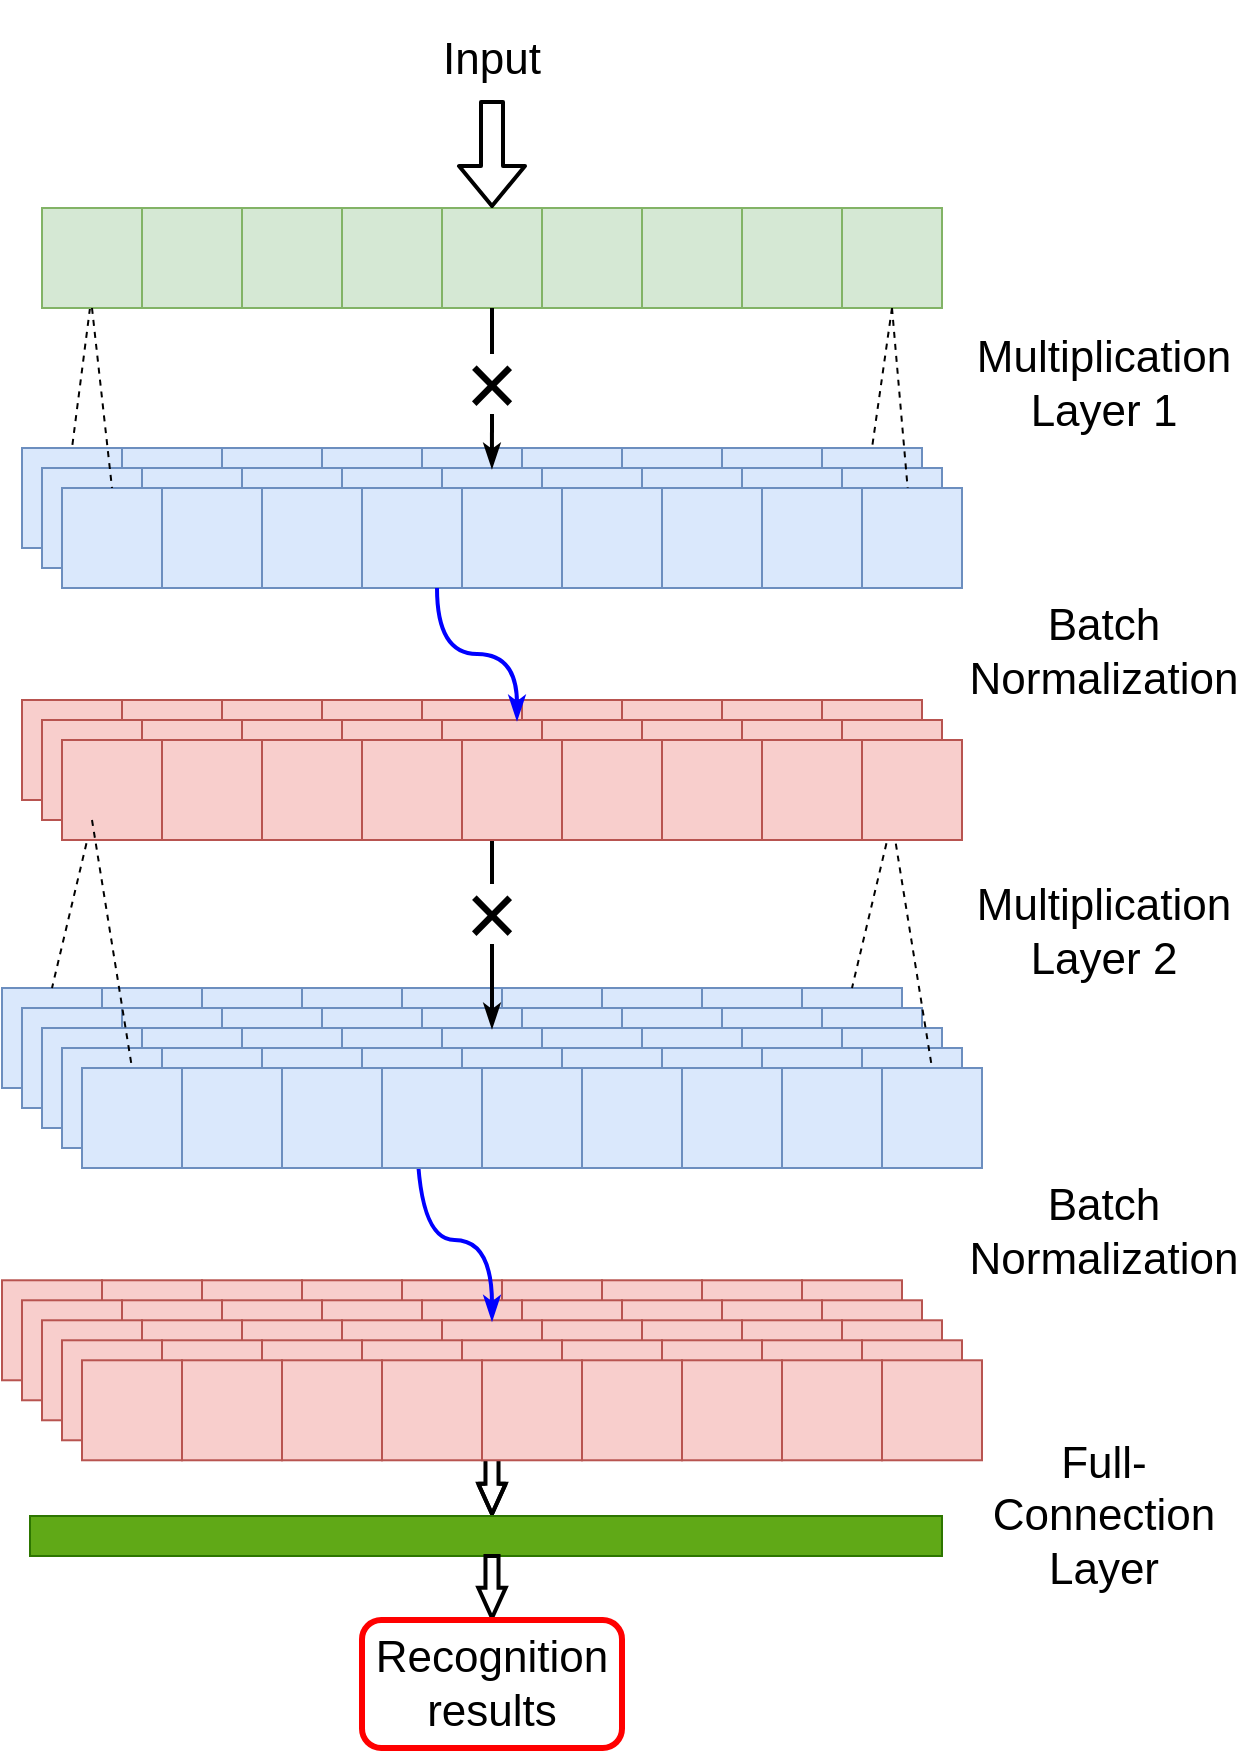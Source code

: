 <mxfile version="10.8.4" type="github"><diagram id="c7hvyxZpMTyw9HyhRXOh" name="Page-1"><mxGraphModel dx="2818" dy="1021" grid="1" gridSize="10" guides="1" tooltips="1" connect="1" arrows="1" fold="1" page="1" pageScale="1" pageWidth="827" pageHeight="1169" background="#FFFFFF" math="0" shadow="0"><root><mxCell id="0"/><mxCell id="1" parent="0"/><mxCell id="ElHOxTtJ9Sg_juSngrBW-137" value="" style="endArrow=none;html=1;fontSize=45;exitX=0.5;exitY=0;exitDx=0;exitDy=0;strokeWidth=2;entryX=0.5;entryY=1;entryDx=0;entryDy=0;" parent="1" source="ElHOxTtJ9Sg_juSngrBW-136" target="ElHOxTtJ9Sg_juSngrBW-229" edge="1"><mxGeometry width="50" height="50" relative="1" as="geometry"><mxPoint x="-764" y="736" as="sourcePoint"/><mxPoint x="-400" y="485" as="targetPoint"/></mxGeometry></mxCell><mxCell id="ElHOxTtJ9Sg_juSngrBW-548" value="" style="rounded=0;whiteSpace=wrap;html=1;fillColor=#dae8fc;strokeColor=#6c8ebf;" parent="1" vertex="1"><mxGeometry x="-624" y="534" width="50" height="50" as="geometry"/></mxCell><mxCell id="ElHOxTtJ9Sg_juSngrBW-549" value="" style="rounded=0;whiteSpace=wrap;html=1;fillColor=#dae8fc;strokeColor=#6c8ebf;" parent="1" vertex="1"><mxGeometry x="-574" y="534" width="50" height="50" as="geometry"/></mxCell><mxCell id="ElHOxTtJ9Sg_juSngrBW-550" value="" style="rounded=0;whiteSpace=wrap;html=1;fillColor=#dae8fc;strokeColor=#6c8ebf;" parent="1" vertex="1"><mxGeometry x="-524" y="534" width="50" height="50" as="geometry"/></mxCell><mxCell id="ElHOxTtJ9Sg_juSngrBW-551" value="" style="rounded=0;whiteSpace=wrap;html=1;fillColor=#dae8fc;strokeColor=#6c8ebf;" parent="1" vertex="1"><mxGeometry x="-474" y="534" width="50" height="50" as="geometry"/></mxCell><mxCell id="ElHOxTtJ9Sg_juSngrBW-552" value="" style="rounded=0;whiteSpace=wrap;html=1;fillColor=#dae8fc;strokeColor=#6c8ebf;" parent="1" vertex="1"><mxGeometry x="-424" y="534" width="50" height="50" as="geometry"/></mxCell><mxCell id="ElHOxTtJ9Sg_juSngrBW-553" value="" style="rounded=0;whiteSpace=wrap;html=1;fillColor=#dae8fc;strokeColor=#6c8ebf;" parent="1" vertex="1"><mxGeometry x="-374" y="534" width="50" height="50" as="geometry"/></mxCell><mxCell id="ElHOxTtJ9Sg_juSngrBW-554" value="" style="rounded=0;whiteSpace=wrap;html=1;fillColor=#dae8fc;strokeColor=#6c8ebf;" parent="1" vertex="1"><mxGeometry x="-324" y="534" width="50" height="50" as="geometry"/></mxCell><mxCell id="ElHOxTtJ9Sg_juSngrBW-555" value="" style="rounded=0;whiteSpace=wrap;html=1;fillColor=#dae8fc;strokeColor=#6c8ebf;" parent="1" vertex="1"><mxGeometry x="-274" y="534" width="50" height="50" as="geometry"/></mxCell><mxCell id="ElHOxTtJ9Sg_juSngrBW-556" value="" style="rounded=0;whiteSpace=wrap;html=1;fillColor=#dae8fc;strokeColor=#6c8ebf;" parent="1" vertex="1"><mxGeometry x="-224" y="534" width="50" height="50" as="geometry"/></mxCell><mxCell id="ElHOxTtJ9Sg_juSngrBW-255" style="edgeStyle=none;rounded=0;orthogonalLoop=1;jettySize=auto;html=1;exitX=0.5;exitY=1;exitDx=0;exitDy=0;entryX=0.5;entryY=0;entryDx=0;entryDy=0;endArrow=none;endFill=0;strokeWidth=1;fontSize=45;dashed=1;" parent="1" source="ElHOxTtJ9Sg_juSngrBW-233" target="ElHOxTtJ9Sg_juSngrBW-556" edge="1"><mxGeometry relative="1" as="geometry"><mxPoint x="-163.833" y="480.667" as="sourcePoint"/><mxPoint x="-183.833" y="605.667" as="targetPoint"/></mxGeometry></mxCell><mxCell id="ElHOxTtJ9Sg_juSngrBW-253" style="edgeStyle=none;rounded=0;orthogonalLoop=1;jettySize=auto;html=1;exitX=0.5;exitY=1;exitDx=0;exitDy=0;endArrow=none;endFill=0;strokeWidth=1;fontSize=45;dashed=1;entryX=0.5;entryY=0;entryDx=0;entryDy=0;" parent="1" source="ElHOxTtJ9Sg_juSngrBW-225" target="ElHOxTtJ9Sg_juSngrBW-548" edge="1"><mxGeometry relative="1" as="geometry"><mxPoint x="-728.69" y="450.034" as="sourcePoint"/><mxPoint x="-748.69" y="534.172" as="targetPoint"/></mxGeometry></mxCell><mxCell id="ElHOxTtJ9Sg_juSngrBW-71" style="edgeStyle=none;rounded=0;orthogonalLoop=1;jettySize=auto;html=1;dashed=1;endArrow=none;endFill=0;strokeWidth=1;fontSize=45;entryX=0.5;entryY=0;entryDx=0;entryDy=0;" parent="1" target="ElHOxTtJ9Sg_juSngrBW-16" edge="1"><mxGeometry relative="1" as="geometry"><mxPoint x="-580" y="194" as="sourcePoint"/></mxGeometry></mxCell><mxCell id="ElHOxTtJ9Sg_juSngrBW-4" value="" style="rounded=0;whiteSpace=wrap;html=1;fillColor=#d5e8d4;strokeColor=#82b366;" parent="1" vertex="1"><mxGeometry x="-604" y="144" width="50" height="50" as="geometry"/></mxCell><mxCell id="ElHOxTtJ9Sg_juSngrBW-5" value="" style="rounded=0;whiteSpace=wrap;html=1;fillColor=#d5e8d4;strokeColor=#82b366;" parent="1" vertex="1"><mxGeometry x="-554" y="144" width="50" height="50" as="geometry"/></mxCell><mxCell id="ElHOxTtJ9Sg_juSngrBW-6" value="" style="rounded=0;whiteSpace=wrap;html=1;fillColor=#d5e8d4;strokeColor=#82b366;" parent="1" vertex="1"><mxGeometry x="-504" y="144" width="50" height="50" as="geometry"/></mxCell><mxCell id="ElHOxTtJ9Sg_juSngrBW-7" value="" style="rounded=0;whiteSpace=wrap;html=1;fillColor=#d5e8d4;strokeColor=#82b366;" parent="1" vertex="1"><mxGeometry x="-454" y="144" width="50" height="50" as="geometry"/></mxCell><mxCell id="ElHOxTtJ9Sg_juSngrBW-8" value="" style="rounded=0;whiteSpace=wrap;html=1;fillColor=#d5e8d4;strokeColor=#82b366;" parent="1" vertex="1"><mxGeometry x="-404" y="144" width="50" height="50" as="geometry"/></mxCell><mxCell id="ElHOxTtJ9Sg_juSngrBW-9" value="" style="rounded=0;whiteSpace=wrap;html=1;fillColor=#d5e8d4;strokeColor=#82b366;" parent="1" vertex="1"><mxGeometry x="-354" y="144" width="50" height="50" as="geometry"/></mxCell><mxCell id="ElHOxTtJ9Sg_juSngrBW-10" value="" style="rounded=0;whiteSpace=wrap;html=1;fillColor=#d5e8d4;strokeColor=#82b366;" parent="1" vertex="1"><mxGeometry x="-304" y="144" width="50" height="50" as="geometry"/></mxCell><mxCell id="ElHOxTtJ9Sg_juSngrBW-11" value="" style="rounded=0;whiteSpace=wrap;html=1;fillColor=#d5e8d4;strokeColor=#82b366;" parent="1" vertex="1"><mxGeometry x="-254" y="144" width="50" height="50" as="geometry"/></mxCell><mxCell id="ElHOxTtJ9Sg_juSngrBW-73" style="edgeStyle=none;rounded=0;orthogonalLoop=1;jettySize=auto;html=1;exitX=0.5;exitY=1;exitDx=0;exitDy=0;entryX=0.5;entryY=0;entryDx=0;entryDy=0;dashed=1;endArrow=none;endFill=0;strokeWidth=1;fontSize=45;" parent="1" source="ElHOxTtJ9Sg_juSngrBW-12" target="ElHOxTtJ9Sg_juSngrBW-24" edge="1"><mxGeometry relative="1" as="geometry"/></mxCell><mxCell id="ElHOxTtJ9Sg_juSngrBW-12" value="" style="rounded=0;whiteSpace=wrap;html=1;fillColor=#d5e8d4;strokeColor=#82b366;" parent="1" vertex="1"><mxGeometry x="-204" y="144" width="50" height="50" as="geometry"/></mxCell><mxCell id="ElHOxTtJ9Sg_juSngrBW-16" value="" style="rounded=0;whiteSpace=wrap;html=1;fillColor=#dae8fc;strokeColor=#6c8ebf;" parent="1" vertex="1"><mxGeometry x="-614" y="264" width="50" height="50" as="geometry"/></mxCell><mxCell id="ElHOxTtJ9Sg_juSngrBW-17" value="" style="rounded=0;whiteSpace=wrap;html=1;fillColor=#dae8fc;strokeColor=#6c8ebf;" parent="1" vertex="1"><mxGeometry x="-564" y="264" width="50" height="50" as="geometry"/></mxCell><mxCell id="ElHOxTtJ9Sg_juSngrBW-18" value="" style="rounded=0;whiteSpace=wrap;html=1;fillColor=#dae8fc;strokeColor=#6c8ebf;" parent="1" vertex="1"><mxGeometry x="-514" y="264" width="50" height="50" as="geometry"/></mxCell><mxCell id="ElHOxTtJ9Sg_juSngrBW-19" value="" style="rounded=0;whiteSpace=wrap;html=1;fillColor=#dae8fc;strokeColor=#6c8ebf;" parent="1" vertex="1"><mxGeometry x="-464" y="264" width="50" height="50" as="geometry"/></mxCell><mxCell id="ElHOxTtJ9Sg_juSngrBW-20" value="" style="rounded=0;whiteSpace=wrap;html=1;fillColor=#dae8fc;strokeColor=#6c8ebf;" parent="1" vertex="1"><mxGeometry x="-414" y="264" width="50" height="50" as="geometry"/></mxCell><mxCell id="ElHOxTtJ9Sg_juSngrBW-21" value="" style="rounded=0;whiteSpace=wrap;html=1;fillColor=#dae8fc;strokeColor=#6c8ebf;" parent="1" vertex="1"><mxGeometry x="-364" y="264" width="50" height="50" as="geometry"/></mxCell><mxCell id="ElHOxTtJ9Sg_juSngrBW-22" value="" style="rounded=0;whiteSpace=wrap;html=1;fillColor=#dae8fc;strokeColor=#6c8ebf;" parent="1" vertex="1"><mxGeometry x="-314" y="264" width="50" height="50" as="geometry"/></mxCell><mxCell id="ElHOxTtJ9Sg_juSngrBW-23" value="" style="rounded=0;whiteSpace=wrap;html=1;fillColor=#dae8fc;strokeColor=#6c8ebf;" parent="1" vertex="1"><mxGeometry x="-264" y="264" width="50" height="50" as="geometry"/></mxCell><mxCell id="ElHOxTtJ9Sg_juSngrBW-24" value="" style="rounded=0;whiteSpace=wrap;html=1;fillColor=#dae8fc;strokeColor=#6c8ebf;" parent="1" vertex="1"><mxGeometry x="-214" y="264" width="50" height="50" as="geometry"/></mxCell><mxCell id="ElHOxTtJ9Sg_juSngrBW-28" value="" style="rounded=0;whiteSpace=wrap;html=1;fillColor=#dae8fc;strokeColor=#6c8ebf;" parent="1" vertex="1"><mxGeometry x="-604" y="274" width="50" height="50" as="geometry"/></mxCell><mxCell id="ElHOxTtJ9Sg_juSngrBW-29" value="" style="rounded=0;whiteSpace=wrap;html=1;fillColor=#dae8fc;strokeColor=#6c8ebf;" parent="1" vertex="1"><mxGeometry x="-554" y="274" width="50" height="50" as="geometry"/></mxCell><mxCell id="ElHOxTtJ9Sg_juSngrBW-30" value="" style="rounded=0;whiteSpace=wrap;html=1;fillColor=#dae8fc;strokeColor=#6c8ebf;" parent="1" vertex="1"><mxGeometry x="-504" y="274" width="50" height="50" as="geometry"/></mxCell><mxCell id="ElHOxTtJ9Sg_juSngrBW-31" value="" style="rounded=0;whiteSpace=wrap;html=1;fillColor=#dae8fc;strokeColor=#6c8ebf;" parent="1" vertex="1"><mxGeometry x="-454" y="274" width="50" height="50" as="geometry"/></mxCell><mxCell id="ElHOxTtJ9Sg_juSngrBW-32" value="" style="rounded=0;whiteSpace=wrap;html=1;fillColor=#dae8fc;strokeColor=#6c8ebf;" parent="1" vertex="1"><mxGeometry x="-404" y="274" width="50" height="50" as="geometry"/></mxCell><mxCell id="ElHOxTtJ9Sg_juSngrBW-33" value="" style="rounded=0;whiteSpace=wrap;html=1;fillColor=#dae8fc;strokeColor=#6c8ebf;" parent="1" vertex="1"><mxGeometry x="-354" y="274" width="50" height="50" as="geometry"/></mxCell><mxCell id="ElHOxTtJ9Sg_juSngrBW-34" value="" style="rounded=0;whiteSpace=wrap;html=1;fillColor=#dae8fc;strokeColor=#6c8ebf;" parent="1" vertex="1"><mxGeometry x="-304" y="274" width="50" height="50" as="geometry"/></mxCell><mxCell id="ElHOxTtJ9Sg_juSngrBW-35" value="" style="rounded=0;whiteSpace=wrap;html=1;fillColor=#dae8fc;strokeColor=#6c8ebf;" parent="1" vertex="1"><mxGeometry x="-254" y="274" width="50" height="50" as="geometry"/></mxCell><mxCell id="ElHOxTtJ9Sg_juSngrBW-36" value="" style="rounded=0;whiteSpace=wrap;html=1;fillColor=#dae8fc;strokeColor=#6c8ebf;" parent="1" vertex="1"><mxGeometry x="-204" y="274" width="50" height="50" as="geometry"/></mxCell><mxCell id="ElHOxTtJ9Sg_juSngrBW-40" value="" style="rounded=0;whiteSpace=wrap;html=1;fillColor=#dae8fc;strokeColor=#6c8ebf;" parent="1" vertex="1"><mxGeometry x="-594" y="284" width="50" height="50" as="geometry"/></mxCell><mxCell id="ElHOxTtJ9Sg_juSngrBW-41" value="" style="rounded=0;whiteSpace=wrap;html=1;fillColor=#dae8fc;strokeColor=#6c8ebf;" parent="1" vertex="1"><mxGeometry x="-544" y="284" width="50" height="50" as="geometry"/></mxCell><mxCell id="ElHOxTtJ9Sg_juSngrBW-42" value="" style="rounded=0;whiteSpace=wrap;html=1;fillColor=#dae8fc;strokeColor=#6c8ebf;" parent="1" vertex="1"><mxGeometry x="-494" y="284" width="50" height="50" as="geometry"/></mxCell><mxCell id="ElHOxTtJ9Sg_juSngrBW-43" value="" style="rounded=0;whiteSpace=wrap;html=1;fillColor=#dae8fc;strokeColor=#6c8ebf;" parent="1" vertex="1"><mxGeometry x="-444" y="284" width="50" height="50" as="geometry"/></mxCell><mxCell id="ElHOxTtJ9Sg_juSngrBW-44" value="" style="rounded=0;whiteSpace=wrap;html=1;fillColor=#dae8fc;strokeColor=#6c8ebf;" parent="1" vertex="1"><mxGeometry x="-394" y="284" width="50" height="50" as="geometry"/></mxCell><mxCell id="ElHOxTtJ9Sg_juSngrBW-45" value="" style="rounded=0;whiteSpace=wrap;html=1;fillColor=#dae8fc;strokeColor=#6c8ebf;" parent="1" vertex="1"><mxGeometry x="-344" y="284" width="50" height="50" as="geometry"/></mxCell><mxCell id="ElHOxTtJ9Sg_juSngrBW-46" value="" style="rounded=0;whiteSpace=wrap;html=1;fillColor=#dae8fc;strokeColor=#6c8ebf;" parent="1" vertex="1"><mxGeometry x="-294" y="284" width="50" height="50" as="geometry"/></mxCell><mxCell id="ElHOxTtJ9Sg_juSngrBW-47" value="" style="rounded=0;whiteSpace=wrap;html=1;fillColor=#dae8fc;strokeColor=#6c8ebf;" parent="1" vertex="1"><mxGeometry x="-244" y="284" width="50" height="50" as="geometry"/></mxCell><mxCell id="ElHOxTtJ9Sg_juSngrBW-48" value="" style="rounded=0;whiteSpace=wrap;html=1;fillColor=#dae8fc;strokeColor=#6c8ebf;" parent="1" vertex="1"><mxGeometry x="-194" y="284" width="50" height="50" as="geometry"/></mxCell><mxCell id="ElHOxTtJ9Sg_juSngrBW-69" style="edgeStyle=none;rounded=0;orthogonalLoop=1;jettySize=auto;html=1;exitX=0.5;exitY=1;exitDx=0;exitDy=0;entryX=0.5;entryY=0;entryDx=0;entryDy=0;fontSize=45;endArrow=classicThin;endFill=1;strokeWidth=2;" parent="1" source="ElHOxTtJ9Sg_juSngrBW-49" edge="1"><mxGeometry relative="1" as="geometry"><mxPoint x="-379.034" y="273.897" as="targetPoint"/></mxGeometry></mxCell><mxCell id="ElHOxTtJ9Sg_juSngrBW-49" value="×" style="rounded=0;whiteSpace=wrap;html=1;textDirection=ltr;labelPosition=center;verticalLabelPosition=middle;align=center;verticalAlign=middle;fontSize=45;strokeColor=none;" parent="1" vertex="1"><mxGeometry x="-394" y="217" width="30" height="30" as="geometry"/></mxCell><mxCell id="ElHOxTtJ9Sg_juSngrBW-67" value="" style="endArrow=none;html=1;fontSize=45;entryX=0.5;entryY=1;entryDx=0;entryDy=0;exitX=0.5;exitY=0;exitDx=0;exitDy=0;strokeWidth=2;" parent="1" source="ElHOxTtJ9Sg_juSngrBW-49" target="ElHOxTtJ9Sg_juSngrBW-8" edge="1"><mxGeometry width="50" height="50" relative="1" as="geometry"><mxPoint x="-764" y="444" as="sourcePoint"/><mxPoint x="-714" y="394" as="targetPoint"/></mxGeometry></mxCell><mxCell id="ElHOxTtJ9Sg_juSngrBW-70" style="edgeStyle=none;rounded=0;orthogonalLoop=1;jettySize=auto;html=1;exitX=0.5;exitY=1;exitDx=0;exitDy=0;entryX=0.5;entryY=0;entryDx=0;entryDy=0;endArrow=none;endFill=0;strokeWidth=1;fontSize=45;dashed=1;" parent="1" source="ElHOxTtJ9Sg_juSngrBW-4" target="ElHOxTtJ9Sg_juSngrBW-40" edge="1"><mxGeometry relative="1" as="geometry"><mxPoint x="-729" y="194" as="sourcePoint"/></mxGeometry></mxCell><mxCell id="ElHOxTtJ9Sg_juSngrBW-72" style="edgeStyle=none;rounded=0;orthogonalLoop=1;jettySize=auto;html=1;exitX=0.5;exitY=1;exitDx=0;exitDy=0;dashed=1;endArrow=none;endFill=0;strokeWidth=1;fontSize=45;" parent="1" source="ElHOxTtJ9Sg_juSngrBW-12" target="ElHOxTtJ9Sg_juSngrBW-48" edge="1"><mxGeometry relative="1" as="geometry"/></mxCell><mxCell id="ElHOxTtJ9Sg_juSngrBW-136" value="×" style="rounded=0;whiteSpace=wrap;html=1;textDirection=ltr;labelPosition=center;verticalLabelPosition=middle;align=center;verticalAlign=middle;fontSize=45;strokeColor=none;" parent="1" vertex="1"><mxGeometry x="-394" y="482" width="30" height="30" as="geometry"/></mxCell><mxCell id="ElHOxTtJ9Sg_juSngrBW-213" value="" style="rounded=0;whiteSpace=wrap;html=1;fillColor=#f8cecc;strokeColor=#b85450;" parent="1" vertex="1"><mxGeometry x="-614" y="390" width="50" height="50" as="geometry"/></mxCell><mxCell id="ElHOxTtJ9Sg_juSngrBW-214" value="" style="rounded=0;whiteSpace=wrap;html=1;fillColor=#f8cecc;strokeColor=#b85450;" parent="1" vertex="1"><mxGeometry x="-564" y="390" width="50" height="50" as="geometry"/></mxCell><mxCell id="ElHOxTtJ9Sg_juSngrBW-215" value="" style="rounded=0;whiteSpace=wrap;html=1;fillColor=#f8cecc;strokeColor=#b85450;" parent="1" vertex="1"><mxGeometry x="-514" y="390" width="50" height="50" as="geometry"/></mxCell><mxCell id="ElHOxTtJ9Sg_juSngrBW-216" value="" style="rounded=0;whiteSpace=wrap;html=1;fillColor=#f8cecc;strokeColor=#b85450;" parent="1" vertex="1"><mxGeometry x="-464" y="390" width="50" height="50" as="geometry"/></mxCell><mxCell id="ElHOxTtJ9Sg_juSngrBW-217" value="" style="rounded=0;whiteSpace=wrap;html=1;fillColor=#f8cecc;strokeColor=#b85450;" parent="1" vertex="1"><mxGeometry x="-414" y="390" width="50" height="50" as="geometry"/></mxCell><mxCell id="ElHOxTtJ9Sg_juSngrBW-218" value="" style="rounded=0;whiteSpace=wrap;html=1;fillColor=#f8cecc;strokeColor=#b85450;" parent="1" vertex="1"><mxGeometry x="-364" y="390" width="50" height="50" as="geometry"/></mxCell><mxCell id="ElHOxTtJ9Sg_juSngrBW-219" value="" style="rounded=0;whiteSpace=wrap;html=1;fillColor=#f8cecc;strokeColor=#b85450;" parent="1" vertex="1"><mxGeometry x="-314" y="390" width="50" height="50" as="geometry"/></mxCell><mxCell id="ElHOxTtJ9Sg_juSngrBW-220" value="" style="rounded=0;whiteSpace=wrap;html=1;fillColor=#f8cecc;strokeColor=#b85450;" parent="1" vertex="1"><mxGeometry x="-264" y="390" width="50" height="50" as="geometry"/></mxCell><mxCell id="ElHOxTtJ9Sg_juSngrBW-221" value="" style="rounded=0;whiteSpace=wrap;html=1;fillColor=#f8cecc;strokeColor=#b85450;" parent="1" vertex="1"><mxGeometry x="-214" y="390" width="50" height="50" as="geometry"/></mxCell><mxCell id="ElHOxTtJ9Sg_juSngrBW-225" value="" style="rounded=0;whiteSpace=wrap;html=1;fillColor=#f8cecc;strokeColor=#b85450;" parent="1" vertex="1"><mxGeometry x="-604" y="400" width="50" height="50" as="geometry"/></mxCell><mxCell id="ElHOxTtJ9Sg_juSngrBW-226" value="" style="rounded=0;whiteSpace=wrap;html=1;fillColor=#f8cecc;strokeColor=#b85450;" parent="1" vertex="1"><mxGeometry x="-554" y="400" width="50" height="50" as="geometry"/></mxCell><mxCell id="ElHOxTtJ9Sg_juSngrBW-227" value="" style="rounded=0;whiteSpace=wrap;html=1;fillColor=#f8cecc;strokeColor=#b85450;" parent="1" vertex="1"><mxGeometry x="-504" y="400" width="50" height="50" as="geometry"/></mxCell><mxCell id="ElHOxTtJ9Sg_juSngrBW-228" value="" style="rounded=0;whiteSpace=wrap;html=1;fillColor=#f8cecc;strokeColor=#b85450;" parent="1" vertex="1"><mxGeometry x="-454" y="400" width="50" height="50" as="geometry"/></mxCell><mxCell id="ElHOxTtJ9Sg_juSngrBW-229" value="" style="rounded=0;whiteSpace=wrap;html=1;fillColor=#f8cecc;strokeColor=#b85450;" parent="1" vertex="1"><mxGeometry x="-404" y="400" width="50" height="50" as="geometry"/></mxCell><mxCell id="ElHOxTtJ9Sg_juSngrBW-230" value="" style="rounded=0;whiteSpace=wrap;html=1;fillColor=#f8cecc;strokeColor=#b85450;" parent="1" vertex="1"><mxGeometry x="-354" y="400" width="50" height="50" as="geometry"/></mxCell><mxCell id="ElHOxTtJ9Sg_juSngrBW-231" value="" style="rounded=0;whiteSpace=wrap;html=1;fillColor=#f8cecc;strokeColor=#b85450;" parent="1" vertex="1"><mxGeometry x="-304" y="400" width="50" height="50" as="geometry"/></mxCell><mxCell id="ElHOxTtJ9Sg_juSngrBW-232" value="" style="rounded=0;whiteSpace=wrap;html=1;fillColor=#f8cecc;strokeColor=#b85450;" parent="1" vertex="1"><mxGeometry x="-254" y="400" width="50" height="50" as="geometry"/></mxCell><mxCell id="ElHOxTtJ9Sg_juSngrBW-233" value="" style="rounded=0;whiteSpace=wrap;html=1;fillColor=#f8cecc;strokeColor=#b85450;" parent="1" vertex="1"><mxGeometry x="-204" y="400" width="50" height="50" as="geometry"/></mxCell><mxCell id="ElHOxTtJ9Sg_juSngrBW-237" value="" style="rounded=0;whiteSpace=wrap;html=1;fillColor=#f8cecc;strokeColor=#b85450;" parent="1" vertex="1"><mxGeometry x="-594" y="410" width="50" height="50" as="geometry"/></mxCell><mxCell id="ElHOxTtJ9Sg_juSngrBW-238" value="" style="rounded=0;whiteSpace=wrap;html=1;fillColor=#f8cecc;strokeColor=#b85450;" parent="1" vertex="1"><mxGeometry x="-544" y="410" width="50" height="50" as="geometry"/></mxCell><mxCell id="ElHOxTtJ9Sg_juSngrBW-239" value="" style="rounded=0;whiteSpace=wrap;html=1;fillColor=#f8cecc;strokeColor=#b85450;" parent="1" vertex="1"><mxGeometry x="-494" y="410" width="50" height="50" as="geometry"/></mxCell><mxCell id="ElHOxTtJ9Sg_juSngrBW-240" value="" style="rounded=0;whiteSpace=wrap;html=1;fillColor=#f8cecc;strokeColor=#b85450;" parent="1" vertex="1"><mxGeometry x="-444" y="410" width="50" height="50" as="geometry"/></mxCell><mxCell id="ElHOxTtJ9Sg_juSngrBW-241" value="" style="rounded=0;whiteSpace=wrap;html=1;fillColor=#f8cecc;strokeColor=#b85450;" parent="1" vertex="1"><mxGeometry x="-394" y="410" width="50" height="50" as="geometry"/></mxCell><mxCell id="ElHOxTtJ9Sg_juSngrBW-242" value="" style="rounded=0;whiteSpace=wrap;html=1;fillColor=#f8cecc;strokeColor=#b85450;" parent="1" vertex="1"><mxGeometry x="-344" y="410" width="50" height="50" as="geometry"/></mxCell><mxCell id="ElHOxTtJ9Sg_juSngrBW-243" value="" style="rounded=0;whiteSpace=wrap;html=1;fillColor=#f8cecc;strokeColor=#b85450;" parent="1" vertex="1"><mxGeometry x="-294" y="410" width="50" height="50" as="geometry"/></mxCell><mxCell id="ElHOxTtJ9Sg_juSngrBW-244" value="" style="rounded=0;whiteSpace=wrap;html=1;fillColor=#f8cecc;strokeColor=#b85450;" parent="1" vertex="1"><mxGeometry x="-244" y="410" width="50" height="50" as="geometry"/></mxCell><mxCell id="ElHOxTtJ9Sg_juSngrBW-256" value="Multiplication Layer 1" style="rounded=0;whiteSpace=wrap;html=1;fontSize=22;align=center;strokeColor=none;fontFamily=Helvetica;rotation=0;" parent="1" vertex="1"><mxGeometry x="-120" y="208" width="94" height="48" as="geometry"/></mxCell><mxCell id="ElHOxTtJ9Sg_juSngrBW-261" value="Batch Normalization&lt;br style=&quot;font-size: 22px;&quot;&gt;" style="rounded=0;whiteSpace=wrap;html=1;fontSize=22;align=center;strokeColor=none;fontFamily=Helvetica;rotation=0;" parent="1" vertex="1"><mxGeometry x="-120" y="342" width="94" height="48" as="geometry"/></mxCell><mxCell id="ElHOxTtJ9Sg_juSngrBW-475" value="" style="rounded=0;whiteSpace=wrap;html=1;fillColor=#dae8fc;strokeColor=#6c8ebf;" parent="1" vertex="1"><mxGeometry x="-614" y="544" width="50" height="50" as="geometry"/></mxCell><mxCell id="ElHOxTtJ9Sg_juSngrBW-476" value="" style="rounded=0;whiteSpace=wrap;html=1;fillColor=#dae8fc;strokeColor=#6c8ebf;" parent="1" vertex="1"><mxGeometry x="-564" y="544" width="50" height="50" as="geometry"/></mxCell><mxCell id="ElHOxTtJ9Sg_juSngrBW-477" value="" style="rounded=0;whiteSpace=wrap;html=1;fillColor=#dae8fc;strokeColor=#6c8ebf;" parent="1" vertex="1"><mxGeometry x="-514" y="544" width="50" height="50" as="geometry"/></mxCell><mxCell id="ElHOxTtJ9Sg_juSngrBW-478" value="" style="rounded=0;whiteSpace=wrap;html=1;fillColor=#dae8fc;strokeColor=#6c8ebf;" parent="1" vertex="1"><mxGeometry x="-464" y="544" width="50" height="50" as="geometry"/></mxCell><mxCell id="ElHOxTtJ9Sg_juSngrBW-479" value="" style="rounded=0;whiteSpace=wrap;html=1;fillColor=#dae8fc;strokeColor=#6c8ebf;" parent="1" vertex="1"><mxGeometry x="-414" y="544" width="50" height="50" as="geometry"/></mxCell><mxCell id="ElHOxTtJ9Sg_juSngrBW-480" value="" style="rounded=0;whiteSpace=wrap;html=1;fillColor=#dae8fc;strokeColor=#6c8ebf;" parent="1" vertex="1"><mxGeometry x="-364" y="544" width="50" height="50" as="geometry"/></mxCell><mxCell id="ElHOxTtJ9Sg_juSngrBW-481" value="" style="rounded=0;whiteSpace=wrap;html=1;fillColor=#dae8fc;strokeColor=#6c8ebf;" parent="1" vertex="1"><mxGeometry x="-314" y="544" width="50" height="50" as="geometry"/></mxCell><mxCell id="ElHOxTtJ9Sg_juSngrBW-482" value="" style="rounded=0;whiteSpace=wrap;html=1;fillColor=#dae8fc;strokeColor=#6c8ebf;" parent="1" vertex="1"><mxGeometry x="-264" y="544" width="50" height="50" as="geometry"/></mxCell><mxCell id="ElHOxTtJ9Sg_juSngrBW-483" value="" style="rounded=0;whiteSpace=wrap;html=1;fillColor=#dae8fc;strokeColor=#6c8ebf;" parent="1" vertex="1"><mxGeometry x="-214" y="544" width="50" height="50" as="geometry"/></mxCell><mxCell id="ElHOxTtJ9Sg_juSngrBW-487" value="" style="rounded=0;whiteSpace=wrap;html=1;fillColor=#dae8fc;strokeColor=#6c8ebf;" parent="1" vertex="1"><mxGeometry x="-604" y="554" width="50" height="50" as="geometry"/></mxCell><mxCell id="ElHOxTtJ9Sg_juSngrBW-488" value="" style="rounded=0;whiteSpace=wrap;html=1;fillColor=#dae8fc;strokeColor=#6c8ebf;" parent="1" vertex="1"><mxGeometry x="-554" y="554" width="50" height="50" as="geometry"/></mxCell><mxCell id="ElHOxTtJ9Sg_juSngrBW-489" value="" style="rounded=0;whiteSpace=wrap;html=1;fillColor=#dae8fc;strokeColor=#6c8ebf;" parent="1" vertex="1"><mxGeometry x="-504" y="554" width="50" height="50" as="geometry"/></mxCell><mxCell id="ElHOxTtJ9Sg_juSngrBW-490" value="" style="rounded=0;whiteSpace=wrap;html=1;fillColor=#dae8fc;strokeColor=#6c8ebf;" parent="1" vertex="1"><mxGeometry x="-454" y="554" width="50" height="50" as="geometry"/></mxCell><mxCell id="ElHOxTtJ9Sg_juSngrBW-491" value="" style="rounded=0;whiteSpace=wrap;html=1;fillColor=#dae8fc;strokeColor=#6c8ebf;" parent="1" vertex="1"><mxGeometry x="-404" y="554" width="50" height="50" as="geometry"/></mxCell><mxCell id="ElHOxTtJ9Sg_juSngrBW-492" value="" style="rounded=0;whiteSpace=wrap;html=1;fillColor=#dae8fc;strokeColor=#6c8ebf;" parent="1" vertex="1"><mxGeometry x="-354" y="554" width="50" height="50" as="geometry"/></mxCell><mxCell id="ElHOxTtJ9Sg_juSngrBW-493" value="" style="rounded=0;whiteSpace=wrap;html=1;fillColor=#dae8fc;strokeColor=#6c8ebf;" parent="1" vertex="1"><mxGeometry x="-304" y="554" width="50" height="50" as="geometry"/></mxCell><mxCell id="ElHOxTtJ9Sg_juSngrBW-494" value="" style="rounded=0;whiteSpace=wrap;html=1;fillColor=#dae8fc;strokeColor=#6c8ebf;" parent="1" vertex="1"><mxGeometry x="-254" y="554" width="50" height="50" as="geometry"/></mxCell><mxCell id="ElHOxTtJ9Sg_juSngrBW-495" value="" style="rounded=0;whiteSpace=wrap;html=1;fillColor=#dae8fc;strokeColor=#6c8ebf;" parent="1" vertex="1"><mxGeometry x="-204" y="554" width="50" height="50" as="geometry"/></mxCell><mxCell id="ElHOxTtJ9Sg_juSngrBW-499" value="" style="rounded=0;whiteSpace=wrap;html=1;fillColor=#dae8fc;strokeColor=#6c8ebf;" parent="1" vertex="1"><mxGeometry x="-594" y="564" width="50" height="50" as="geometry"/></mxCell><mxCell id="ElHOxTtJ9Sg_juSngrBW-500" value="" style="rounded=0;whiteSpace=wrap;html=1;fillColor=#dae8fc;strokeColor=#6c8ebf;" parent="1" vertex="1"><mxGeometry x="-544" y="564" width="50" height="50" as="geometry"/></mxCell><mxCell id="ElHOxTtJ9Sg_juSngrBW-501" value="" style="rounded=0;whiteSpace=wrap;html=1;fillColor=#dae8fc;strokeColor=#6c8ebf;" parent="1" vertex="1"><mxGeometry x="-494" y="564" width="50" height="50" as="geometry"/></mxCell><mxCell id="ElHOxTtJ9Sg_juSngrBW-502" value="" style="rounded=0;whiteSpace=wrap;html=1;fillColor=#dae8fc;strokeColor=#6c8ebf;" parent="1" vertex="1"><mxGeometry x="-444" y="564" width="50" height="50" as="geometry"/></mxCell><mxCell id="ElHOxTtJ9Sg_juSngrBW-503" value="" style="rounded=0;whiteSpace=wrap;html=1;fillColor=#dae8fc;strokeColor=#6c8ebf;" parent="1" vertex="1"><mxGeometry x="-394" y="564" width="50" height="50" as="geometry"/></mxCell><mxCell id="ElHOxTtJ9Sg_juSngrBW-504" value="" style="rounded=0;whiteSpace=wrap;html=1;fillColor=#dae8fc;strokeColor=#6c8ebf;" parent="1" vertex="1"><mxGeometry x="-344" y="564" width="50" height="50" as="geometry"/></mxCell><mxCell id="ElHOxTtJ9Sg_juSngrBW-505" value="" style="rounded=0;whiteSpace=wrap;html=1;fillColor=#dae8fc;strokeColor=#6c8ebf;" parent="1" vertex="1"><mxGeometry x="-294" y="564" width="50" height="50" as="geometry"/></mxCell><mxCell id="ElHOxTtJ9Sg_juSngrBW-506" value="" style="rounded=0;whiteSpace=wrap;html=1;fillColor=#dae8fc;strokeColor=#6c8ebf;" parent="1" vertex="1"><mxGeometry x="-244" y="564" width="50" height="50" as="geometry"/></mxCell><mxCell id="ElHOxTtJ9Sg_juSngrBW-507" value="" style="rounded=0;whiteSpace=wrap;html=1;fillColor=#dae8fc;strokeColor=#6c8ebf;" parent="1" vertex="1"><mxGeometry x="-194" y="564" width="50" height="50" as="geometry"/></mxCell><mxCell id="ElHOxTtJ9Sg_juSngrBW-585" style="edgeStyle=orthogonalEdgeStyle;shape=flexArrow;curved=1;rounded=0;orthogonalLoop=1;jettySize=auto;html=1;labelBackgroundColor=none;endArrow=classicThin;endFill=1;strokeColor=#000000;strokeWidth=2;fontFamily=Times New Roman;fontSize=30;width=5.517;endSize=4.366;endWidth=5.161;exitX=0.5;exitY=1;exitDx=0;exitDy=0;" parent="1" source="KypEBTbA186tR9QE34Gd-25" edge="1"><mxGeometry relative="1" as="geometry"><mxPoint x="-370" y="784" as="sourcePoint"/><mxPoint x="-379" y="798" as="targetPoint"/></mxGeometry></mxCell><mxCell id="ElHOxTtJ9Sg_juSngrBW-252" style="edgeStyle=none;rounded=0;orthogonalLoop=1;jettySize=auto;html=1;exitX=0.5;exitY=1;exitDx=0;exitDy=0;entryX=0.5;entryY=0;entryDx=0;entryDy=0;endArrow=none;endFill=0;strokeWidth=1;fontSize=45;dashed=1;" parent="1" source="ElHOxTtJ9Sg_juSngrBW-225" target="ElHOxTtJ9Sg_juSngrBW-560" edge="1"><mxGeometry relative="1" as="geometry"><mxPoint x="-728.69" y="450.034" as="sourcePoint"/><mxPoint x="-708.69" y="574.172" as="targetPoint"/></mxGeometry></mxCell><mxCell id="ElHOxTtJ9Sg_juSngrBW-560" value="" style="rounded=0;whiteSpace=wrap;html=1;fillColor=#dae8fc;strokeColor=#6c8ebf;" parent="1" vertex="1"><mxGeometry x="-584" y="574" width="50" height="50" as="geometry"/></mxCell><mxCell id="ElHOxTtJ9Sg_juSngrBW-561" value="" style="rounded=0;whiteSpace=wrap;html=1;fillColor=#dae8fc;strokeColor=#6c8ebf;" parent="1" vertex="1"><mxGeometry x="-534" y="574" width="50" height="50" as="geometry"/></mxCell><mxCell id="ElHOxTtJ9Sg_juSngrBW-563" value="" style="rounded=0;whiteSpace=wrap;html=1;fillColor=#dae8fc;strokeColor=#6c8ebf;" parent="1" vertex="1"><mxGeometry x="-484" y="574" width="50" height="50" as="geometry"/></mxCell><mxCell id="ElHOxTtJ9Sg_juSngrBW-564" value="" style="rounded=0;whiteSpace=wrap;html=1;fillColor=#dae8fc;strokeColor=#6c8ebf;" parent="1" vertex="1"><mxGeometry x="-384" y="574" width="50" height="50" as="geometry"/></mxCell><mxCell id="ElHOxTtJ9Sg_juSngrBW-565" value="" style="rounded=0;whiteSpace=wrap;html=1;fillColor=#dae8fc;strokeColor=#6c8ebf;" parent="1" vertex="1"><mxGeometry x="-334" y="574" width="50" height="50" as="geometry"/></mxCell><mxCell id="ElHOxTtJ9Sg_juSngrBW-566" value="" style="rounded=0;whiteSpace=wrap;html=1;fillColor=#dae8fc;strokeColor=#6c8ebf;" parent="1" vertex="1"><mxGeometry x="-284" y="574" width="50" height="50" as="geometry"/></mxCell><mxCell id="ElHOxTtJ9Sg_juSngrBW-567" value="" style="rounded=0;whiteSpace=wrap;html=1;fillColor=#dae8fc;strokeColor=#6c8ebf;" parent="1" vertex="1"><mxGeometry x="-234" y="574" width="50" height="50" as="geometry"/></mxCell><mxCell id="ElHOxTtJ9Sg_juSngrBW-568" value="" style="rounded=0;whiteSpace=wrap;html=1;fillColor=#dae8fc;strokeColor=#6c8ebf;" parent="1" vertex="1"><mxGeometry x="-184" y="574" width="50" height="50" as="geometry"/></mxCell><mxCell id="ElHOxTtJ9Sg_juSngrBW-571" value="" style="rounded=0;whiteSpace=wrap;html=1;fontFamily=Times New Roman;fontSize=30;align=center;fillColor=#60a917;strokeColor=#2D7600;fontColor=#ffffff;" parent="1" vertex="1"><mxGeometry x="-610" y="798" width="456" height="20" as="geometry"/></mxCell><mxCell id="ElHOxTtJ9Sg_juSngrBW-573" value="Full-Connection&lt;br&gt;Layer&lt;br&gt;" style="rounded=0;whiteSpace=wrap;html=1;fontSize=22;align=center;strokeColor=none;fontFamily=Helvetica;rotation=0;" parent="1" vertex="1"><mxGeometry x="-120" y="782" width="94" height="31" as="geometry"/></mxCell><mxCell id="ElHOxTtJ9Sg_juSngrBW-588" style="edgeStyle=orthogonalEdgeStyle;shape=flexArrow;curved=1;rounded=0;orthogonalLoop=1;jettySize=auto;html=1;labelBackgroundColor=none;endArrow=classicThin;endFill=1;strokeColor=#000000;strokeWidth=2;fontFamily=Times New Roman;fontSize=30;width=5.517;endSize=4.366;endWidth=5.161;entryX=0;entryY=0.5;entryDx=0;entryDy=0;" parent="1" target="-4idpYGC1Y7KquxaC1Fo-225" edge="1"><mxGeometry relative="1" as="geometry"><mxPoint x="-379" y="817" as="sourcePoint"/><mxPoint x="-469" y="860" as="targetPoint"/></mxGeometry></mxCell><mxCell id="bkXV8EflNTgjKdjGCSBv-35" style="edgeStyle=orthogonalEdgeStyle;curved=1;rounded=0;orthogonalLoop=1;jettySize=auto;html=1;exitX=0.75;exitY=1;exitDx=0;exitDy=0;entryX=0.75;entryY=0;entryDx=0;entryDy=0;fontFamily=Helvetica;fontSize=45;fontColor=#000000;strokeColor=#0000FF;strokeWidth=2;endFill=1;endArrow=classicThin;" parent="1" source="ElHOxTtJ9Sg_juSngrBW-43" target="ElHOxTtJ9Sg_juSngrBW-229" edge="1"><mxGeometry relative="1" as="geometry"/></mxCell><mxCell id="ElHOxTtJ9Sg_juSngrBW-254" style="edgeStyle=none;rounded=0;orthogonalLoop=1;jettySize=auto;html=1;entryX=0.5;entryY=0;entryDx=0;entryDy=0;endArrow=none;endFill=0;strokeWidth=1;fontSize=45;dashed=1;exitX=0.5;exitY=1;exitDx=0;exitDy=0;" parent="1" source="ElHOxTtJ9Sg_juSngrBW-233" target="ElHOxTtJ9Sg_juSngrBW-568" edge="1"><mxGeometry relative="1" as="geometry"><mxPoint x="-159" y="526" as="sourcePoint"/><mxPoint x="-159.077" y="641.077" as="targetPoint"/></mxGeometry></mxCell><mxCell id="ElHOxTtJ9Sg_juSngrBW-245" value="" style="rounded=0;whiteSpace=wrap;html=1;fillColor=#f8cecc;strokeColor=#b85450;" parent="1" vertex="1"><mxGeometry x="-194" y="410" width="50" height="50" as="geometry"/></mxCell><mxCell id="ElHOxTtJ9Sg_juSngrBW-135" style="edgeStyle=none;rounded=0;orthogonalLoop=1;jettySize=auto;html=1;exitX=0.5;exitY=1;exitDx=0;exitDy=0;fontSize=45;endArrow=classicThin;endFill=1;strokeWidth=2;entryX=0.5;entryY=0;entryDx=0;entryDy=0;" parent="1" source="ElHOxTtJ9Sg_juSngrBW-136" target="ElHOxTtJ9Sg_juSngrBW-491" edge="1"><mxGeometry relative="1" as="geometry"><mxPoint x="-379.5" y="544" as="targetPoint"/><mxPoint x="-379.333" y="552" as="sourcePoint"/></mxGeometry></mxCell><mxCell id="-4idpYGC1Y7KquxaC1Fo-222" value="Multiplication Layer 2" style="rounded=0;whiteSpace=wrap;html=1;fontSize=22;align=center;strokeColor=none;fontFamily=Helvetica;rotation=0;" parent="1" vertex="1"><mxGeometry x="-120" y="482" width="94" height="48" as="geometry"/></mxCell><mxCell id="-4idpYGC1Y7KquxaC1Fo-224" value="Batch Normalization&lt;br style=&quot;font-size: 22px;&quot;&gt;" style="rounded=0;whiteSpace=wrap;html=1;fontSize=22;align=center;strokeColor=none;fontFamily=Helvetica;rotation=0;" parent="1" vertex="1"><mxGeometry x="-120" y="632" width="94" height="48" as="geometry"/></mxCell><mxCell id="-4idpYGC1Y7KquxaC1Fo-225" value="Recognition results" style="rounded=1;whiteSpace=wrap;html=1;fontSize=22;strokeColor=#FF0000;strokeWidth=3;flipV=0;horizontal=0;rotation=90;fontFamily=Helvetica;fontStyle=0" parent="1" vertex="1"><mxGeometry x="-411" y="817" width="64" height="130" as="geometry"/></mxCell><mxCell id="KypEBTbA186tR9QE34Gd-3" value="" style="rounded=0;whiteSpace=wrap;html=1;fillColor=#f8cecc;strokeColor=#b85450;" parent="1" vertex="1"><mxGeometry x="-624" y="680.138" width="50" height="50" as="geometry"/></mxCell><mxCell id="KypEBTbA186tR9QE34Gd-4" value="" style="rounded=0;whiteSpace=wrap;html=1;fillColor=#f8cecc;strokeColor=#b85450;" parent="1" vertex="1"><mxGeometry x="-574" y="680.138" width="50" height="50" as="geometry"/></mxCell><mxCell id="KypEBTbA186tR9QE34Gd-5" value="" style="rounded=0;whiteSpace=wrap;html=1;fillColor=#f8cecc;strokeColor=#b85450;" parent="1" vertex="1"><mxGeometry x="-524" y="680.138" width="50" height="50" as="geometry"/></mxCell><mxCell id="KypEBTbA186tR9QE34Gd-6" value="" style="rounded=0;whiteSpace=wrap;html=1;fillColor=#f8cecc;strokeColor=#b85450;" parent="1" vertex="1"><mxGeometry x="-474" y="680.138" width="50" height="50" as="geometry"/></mxCell><mxCell id="KypEBTbA186tR9QE34Gd-7" value="" style="rounded=0;whiteSpace=wrap;html=1;fillColor=#f8cecc;strokeColor=#b85450;" parent="1" vertex="1"><mxGeometry x="-424" y="680.138" width="50" height="50" as="geometry"/></mxCell><mxCell id="KypEBTbA186tR9QE34Gd-8" value="" style="rounded=0;whiteSpace=wrap;html=1;fillColor=#f8cecc;strokeColor=#b85450;" parent="1" vertex="1"><mxGeometry x="-374" y="680.138" width="50" height="50" as="geometry"/></mxCell><mxCell id="KypEBTbA186tR9QE34Gd-9" value="" style="rounded=0;whiteSpace=wrap;html=1;fillColor=#f8cecc;strokeColor=#b85450;" parent="1" vertex="1"><mxGeometry x="-324" y="680.138" width="50" height="50" as="geometry"/></mxCell><mxCell id="KypEBTbA186tR9QE34Gd-10" value="" style="rounded=0;whiteSpace=wrap;html=1;fillColor=#f8cecc;strokeColor=#b85450;" parent="1" vertex="1"><mxGeometry x="-274" y="680.138" width="50" height="50" as="geometry"/></mxCell><mxCell id="KypEBTbA186tR9QE34Gd-11" value="" style="rounded=0;whiteSpace=wrap;html=1;fillColor=#f8cecc;strokeColor=#b85450;" parent="1" vertex="1"><mxGeometry x="-224" y="680.138" width="50" height="50" as="geometry"/></mxCell><mxCell id="KypEBTbA186tR9QE34Gd-12" value="" style="rounded=0;whiteSpace=wrap;html=1;fillColor=#f8cecc;strokeColor=#b85450;" parent="1" vertex="1"><mxGeometry x="-614" y="690.138" width="50" height="50" as="geometry"/></mxCell><mxCell id="KypEBTbA186tR9QE34Gd-13" value="" style="rounded=0;whiteSpace=wrap;html=1;fillColor=#f8cecc;strokeColor=#b85450;" parent="1" vertex="1"><mxGeometry x="-564" y="690.138" width="50" height="50" as="geometry"/></mxCell><mxCell id="KypEBTbA186tR9QE34Gd-14" value="" style="rounded=0;whiteSpace=wrap;html=1;fillColor=#f8cecc;strokeColor=#b85450;" parent="1" vertex="1"><mxGeometry x="-514" y="690.138" width="50" height="50" as="geometry"/></mxCell><mxCell id="KypEBTbA186tR9QE34Gd-15" value="" style="rounded=0;whiteSpace=wrap;html=1;fillColor=#f8cecc;strokeColor=#b85450;" parent="1" vertex="1"><mxGeometry x="-464" y="690.138" width="50" height="50" as="geometry"/></mxCell><mxCell id="KypEBTbA186tR9QE34Gd-16" value="" style="rounded=0;whiteSpace=wrap;html=1;fillColor=#f8cecc;strokeColor=#b85450;" parent="1" vertex="1"><mxGeometry x="-414" y="690.138" width="50" height="50" as="geometry"/></mxCell><mxCell id="KypEBTbA186tR9QE34Gd-17" value="" style="rounded=0;whiteSpace=wrap;html=1;fillColor=#f8cecc;strokeColor=#b85450;" parent="1" vertex="1"><mxGeometry x="-364" y="690.138" width="50" height="50" as="geometry"/></mxCell><mxCell id="KypEBTbA186tR9QE34Gd-18" value="" style="rounded=0;whiteSpace=wrap;html=1;fillColor=#f8cecc;strokeColor=#b85450;" parent="1" vertex="1"><mxGeometry x="-314" y="690.138" width="50" height="50" as="geometry"/></mxCell><mxCell id="KypEBTbA186tR9QE34Gd-19" value="" style="rounded=0;whiteSpace=wrap;html=1;fillColor=#f8cecc;strokeColor=#b85450;" parent="1" vertex="1"><mxGeometry x="-264" y="690.138" width="50" height="50" as="geometry"/></mxCell><mxCell id="KypEBTbA186tR9QE34Gd-20" value="" style="rounded=0;whiteSpace=wrap;html=1;fillColor=#f8cecc;strokeColor=#b85450;" parent="1" vertex="1"><mxGeometry x="-214" y="690.138" width="50" height="50" as="geometry"/></mxCell><mxCell id="KypEBTbA186tR9QE34Gd-21" value="" style="rounded=0;whiteSpace=wrap;html=1;fillColor=#f8cecc;strokeColor=#b85450;" parent="1" vertex="1"><mxGeometry x="-604" y="700.138" width="50" height="50" as="geometry"/></mxCell><mxCell id="KypEBTbA186tR9QE34Gd-22" value="" style="rounded=0;whiteSpace=wrap;html=1;fillColor=#f8cecc;strokeColor=#b85450;" parent="1" vertex="1"><mxGeometry x="-554" y="700.138" width="50" height="50" as="geometry"/></mxCell><mxCell id="KypEBTbA186tR9QE34Gd-23" value="" style="rounded=0;whiteSpace=wrap;html=1;fillColor=#f8cecc;strokeColor=#b85450;" parent="1" vertex="1"><mxGeometry x="-504" y="700.138" width="50" height="50" as="geometry"/></mxCell><mxCell id="KypEBTbA186tR9QE34Gd-24" value="" style="rounded=0;whiteSpace=wrap;html=1;fillColor=#f8cecc;strokeColor=#b85450;" parent="1" vertex="1"><mxGeometry x="-454" y="700.138" width="50" height="50" as="geometry"/></mxCell><mxCell id="KypEBTbA186tR9QE34Gd-25" value="" style="rounded=0;whiteSpace=wrap;html=1;fillColor=#f8cecc;strokeColor=#b85450;" parent="1" vertex="1"><mxGeometry x="-404" y="700.138" width="50" height="50" as="geometry"/></mxCell><mxCell id="KypEBTbA186tR9QE34Gd-26" value="" style="rounded=0;whiteSpace=wrap;html=1;fillColor=#f8cecc;strokeColor=#b85450;" parent="1" vertex="1"><mxGeometry x="-354" y="700.138" width="50" height="50" as="geometry"/></mxCell><mxCell id="KypEBTbA186tR9QE34Gd-27" value="" style="rounded=0;whiteSpace=wrap;html=1;fillColor=#f8cecc;strokeColor=#b85450;" parent="1" vertex="1"><mxGeometry x="-304" y="700.138" width="50" height="50" as="geometry"/></mxCell><mxCell id="KypEBTbA186tR9QE34Gd-28" value="" style="rounded=0;whiteSpace=wrap;html=1;fillColor=#f8cecc;strokeColor=#b85450;" parent="1" vertex="1"><mxGeometry x="-254" y="700.138" width="50" height="50" as="geometry"/></mxCell><mxCell id="KypEBTbA186tR9QE34Gd-29" value="" style="rounded=0;whiteSpace=wrap;html=1;fillColor=#f8cecc;strokeColor=#b85450;" parent="1" vertex="1"><mxGeometry x="-204" y="700.138" width="50" height="50" as="geometry"/></mxCell><mxCell id="KypEBTbA186tR9QE34Gd-30" value="" style="rounded=0;whiteSpace=wrap;html=1;fillColor=#f8cecc;strokeColor=#b85450;" parent="1" vertex="1"><mxGeometry x="-594" y="710.138" width="50" height="50" as="geometry"/></mxCell><mxCell id="KypEBTbA186tR9QE34Gd-31" value="" style="rounded=0;whiteSpace=wrap;html=1;fillColor=#f8cecc;strokeColor=#b85450;" parent="1" vertex="1"><mxGeometry x="-544" y="710.138" width="50" height="50" as="geometry"/></mxCell><mxCell id="KypEBTbA186tR9QE34Gd-32" value="" style="rounded=0;whiteSpace=wrap;html=1;fillColor=#f8cecc;strokeColor=#b85450;" parent="1" vertex="1"><mxGeometry x="-494" y="710.138" width="50" height="50" as="geometry"/></mxCell><mxCell id="KypEBTbA186tR9QE34Gd-33" value="" style="rounded=0;whiteSpace=wrap;html=1;fillColor=#f8cecc;strokeColor=#b85450;" parent="1" vertex="1"><mxGeometry x="-444" y="710.138" width="50" height="50" as="geometry"/></mxCell><mxCell id="KypEBTbA186tR9QE34Gd-34" value="" style="rounded=0;whiteSpace=wrap;html=1;fillColor=#f8cecc;strokeColor=#b85450;" parent="1" vertex="1"><mxGeometry x="-394" y="710.138" width="50" height="50" as="geometry"/></mxCell><mxCell id="KypEBTbA186tR9QE34Gd-35" value="" style="rounded=0;whiteSpace=wrap;html=1;fillColor=#f8cecc;strokeColor=#b85450;" parent="1" vertex="1"><mxGeometry x="-344" y="710.138" width="50" height="50" as="geometry"/></mxCell><mxCell id="KypEBTbA186tR9QE34Gd-36" value="" style="rounded=0;whiteSpace=wrap;html=1;fillColor=#f8cecc;strokeColor=#b85450;" parent="1" vertex="1"><mxGeometry x="-294" y="710.138" width="50" height="50" as="geometry"/></mxCell><mxCell id="KypEBTbA186tR9QE34Gd-37" value="" style="rounded=0;whiteSpace=wrap;html=1;fillColor=#f8cecc;strokeColor=#b85450;" parent="1" vertex="1"><mxGeometry x="-244" y="710.138" width="50" height="50" as="geometry"/></mxCell><mxCell id="KypEBTbA186tR9QE34Gd-38" value="" style="rounded=0;whiteSpace=wrap;html=1;fillColor=#f8cecc;strokeColor=#b85450;" parent="1" vertex="1"><mxGeometry x="-194" y="710.138" width="50" height="50" as="geometry"/></mxCell><mxCell id="KypEBTbA186tR9QE34Gd-39" value="" style="rounded=0;whiteSpace=wrap;html=1;fillColor=#f8cecc;strokeColor=#b85450;" parent="1" vertex="1"><mxGeometry x="-584" y="720.138" width="50" height="50" as="geometry"/></mxCell><mxCell id="KypEBTbA186tR9QE34Gd-40" value="" style="rounded=0;whiteSpace=wrap;html=1;fillColor=#f8cecc;strokeColor=#b85450;" parent="1" vertex="1"><mxGeometry x="-534" y="720.138" width="50" height="50" as="geometry"/></mxCell><mxCell id="KypEBTbA186tR9QE34Gd-41" value="" style="rounded=0;whiteSpace=wrap;html=1;fillColor=#f8cecc;strokeColor=#b85450;" parent="1" vertex="1"><mxGeometry x="-484" y="720.138" width="50" height="50" as="geometry"/></mxCell><mxCell id="KypEBTbA186tR9QE34Gd-42" value="" style="rounded=0;whiteSpace=wrap;html=1;fillColor=#f8cecc;strokeColor=#b85450;" parent="1" vertex="1"><mxGeometry x="-434" y="720.138" width="50" height="50" as="geometry"/></mxCell><mxCell id="KypEBTbA186tR9QE34Gd-43" value="" style="rounded=0;whiteSpace=wrap;html=1;fillColor=#f8cecc;strokeColor=#b85450;" parent="1" vertex="1"><mxGeometry x="-384" y="720.138" width="50" height="50" as="geometry"/></mxCell><mxCell id="KypEBTbA186tR9QE34Gd-44" value="" style="rounded=0;whiteSpace=wrap;html=1;fillColor=#f8cecc;strokeColor=#b85450;" parent="1" vertex="1"><mxGeometry x="-334" y="720.138" width="50" height="50" as="geometry"/></mxCell><mxCell id="KypEBTbA186tR9QE34Gd-45" value="" style="rounded=0;whiteSpace=wrap;html=1;fillColor=#f8cecc;strokeColor=#b85450;" parent="1" vertex="1"><mxGeometry x="-284" y="720.138" width="50" height="50" as="geometry"/></mxCell><mxCell id="KypEBTbA186tR9QE34Gd-46" value="" style="rounded=0;whiteSpace=wrap;html=1;fillColor=#f8cecc;strokeColor=#b85450;" parent="1" vertex="1"><mxGeometry x="-234" y="720.138" width="50" height="50" as="geometry"/></mxCell><mxCell id="KypEBTbA186tR9QE34Gd-47" value="" style="rounded=0;whiteSpace=wrap;html=1;fillColor=#f8cecc;strokeColor=#b85450;" parent="1" vertex="1"><mxGeometry x="-184" y="720.138" width="50" height="50" as="geometry"/></mxCell><mxCell id="KypEBTbA186tR9QE34Gd-50" style="edgeStyle=orthogonalEdgeStyle;curved=1;rounded=0;orthogonalLoop=1;jettySize=auto;html=1;exitX=0.75;exitY=1;exitDx=0;exitDy=0;entryX=0.5;entryY=0;entryDx=0;entryDy=0;fontFamily=Helvetica;fontSize=45;fontColor=#000000;strokeColor=#0000FF;strokeWidth=2;endFill=1;endArrow=classicThin;" parent="1" source="ElHOxTtJ9Sg_juSngrBW-490" target="KypEBTbA186tR9QE34Gd-25" edge="1"><mxGeometry relative="1" as="geometry"><mxPoint x="-396.621" y="343.897" as="sourcePoint"/><mxPoint x="-356.621" y="410.103" as="targetPoint"/><Array as="points"><mxPoint x="-416" y="660"/><mxPoint x="-379" y="660"/></Array></mxGeometry></mxCell><mxCell id="ElHOxTtJ9Sg_juSngrBW-562" value="" style="rounded=0;whiteSpace=wrap;html=1;fillColor=#dae8fc;strokeColor=#6c8ebf;" parent="1" vertex="1"><mxGeometry x="-434" y="574" width="50" height="50" as="geometry"/></mxCell><mxCell id="8e4wI36MvZp3ttpJJqe5-1" value="" style="shape=flexArrow;endArrow=classic;html=1;entryX=0.5;entryY=0;entryDx=0;entryDy=0;strokeWidth=2;" edge="1" parent="1" target="ElHOxTtJ9Sg_juSngrBW-8"><mxGeometry width="50" height="50" relative="1" as="geometry"><mxPoint x="-379" y="90" as="sourcePoint"/><mxPoint x="-360" y="40" as="targetPoint"/></mxGeometry></mxCell><mxCell id="8e4wI36MvZp3ttpJJqe5-2" value="Input" style="rounded=0;whiteSpace=wrap;html=1;fontSize=22;strokeColor=none;fillColor=none;" vertex="1" parent="1"><mxGeometry x="-439.5" y="40" width="120" height="60" as="geometry"/></mxCell></root></mxGraphModel></diagram></mxfile>